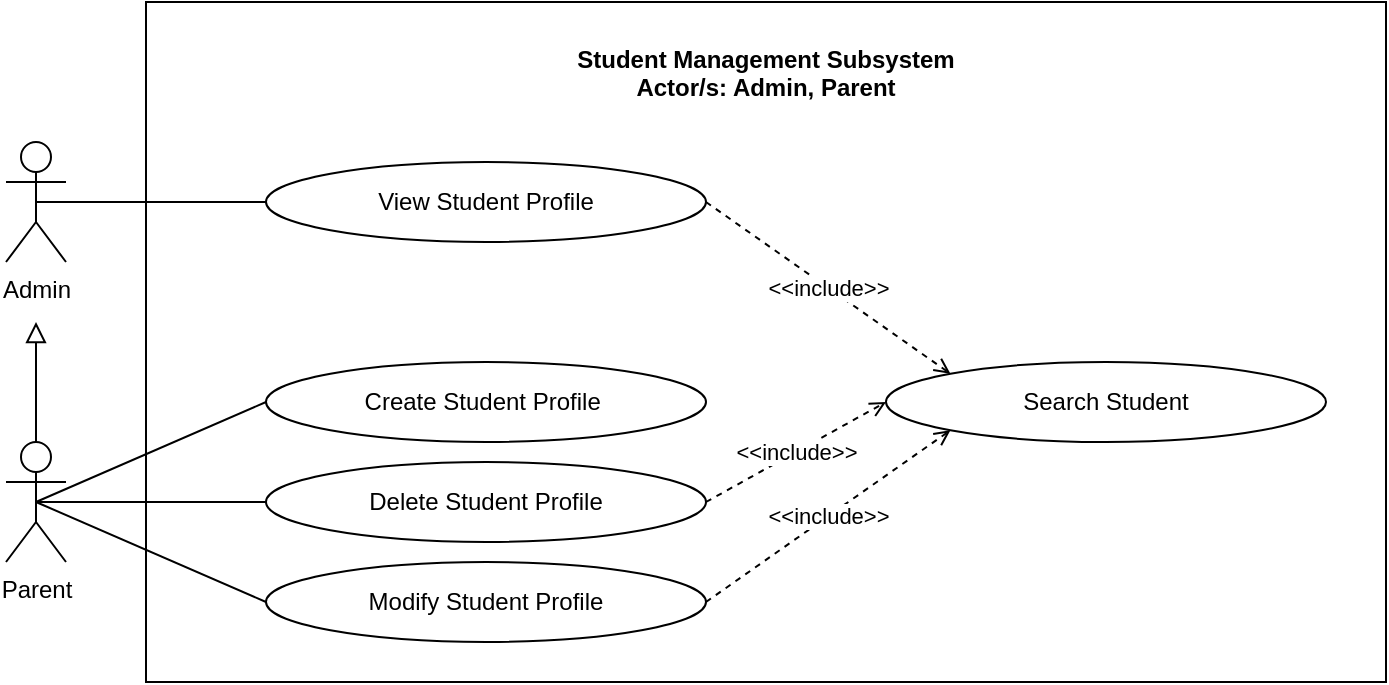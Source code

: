 <mxfile version="14.6.13" type="device" pages="10"><diagram id="qzljFB-hOaYWBOiEcN4N" name="SMS"><mxGraphModel dx="772" dy="522" grid="1" gridSize="10" guides="1" tooltips="1" connect="1" arrows="1" fold="1" page="1" pageScale="1" pageWidth="850" pageHeight="1100" math="0" shadow="0"><root><mxCell id="JewozOC8yLnpFLmOhMqg-0"/><mxCell id="JewozOC8yLnpFLmOhMqg-1" parent="JewozOC8yLnpFLmOhMqg-0"/><mxCell id="FqNuev9cHc2IyG5jevnL-0" value="" style="html=1;fillColor=none;" parent="JewozOC8yLnpFLmOhMqg-1" vertex="1"><mxGeometry x="400" y="170" width="620" height="340" as="geometry"/></mxCell><mxCell id="FqNuev9cHc2IyG5jevnL-2" style="edgeStyle=none;rounded=0;jumpStyle=arc;jumpSize=14;orthogonalLoop=1;jettySize=auto;html=1;exitX=0.5;exitY=0.5;exitDx=0;exitDy=0;exitPerimeter=0;entryX=0;entryY=0.5;entryDx=0;entryDy=0;startArrow=none;startFill=0;endArrow=none;endFill=0;startSize=11;endSize=11;" parent="JewozOC8yLnpFLmOhMqg-1" source="FqNuev9cHc2IyG5jevnL-6" target="FqNuev9cHc2IyG5jevnL-14" edge="1"><mxGeometry relative="1" as="geometry"/></mxCell><mxCell id="FqNuev9cHc2IyG5jevnL-4" style="edgeStyle=none;rounded=0;jumpStyle=arc;jumpSize=14;orthogonalLoop=1;jettySize=auto;html=1;exitX=0.5;exitY=0.5;exitDx=0;exitDy=0;exitPerimeter=0;entryX=0;entryY=0.5;entryDx=0;entryDy=0;startArrow=none;startFill=0;endArrow=none;endFill=0;startSize=11;endSize=11;" parent="JewozOC8yLnpFLmOhMqg-1" source="FqNuev9cHc2IyG5jevnL-6" target="FqNuev9cHc2IyG5jevnL-18" edge="1"><mxGeometry relative="1" as="geometry"/></mxCell><mxCell id="3w_TDD0MuZPfGeYKdoQH-3" style="edgeStyle=none;rounded=0;orthogonalLoop=1;jettySize=auto;html=1;exitX=0.5;exitY=0.5;exitDx=0;exitDy=0;exitPerimeter=0;entryX=0;entryY=0.5;entryDx=0;entryDy=0;endArrow=none;endFill=0;" parent="JewozOC8yLnpFLmOhMqg-1" source="FqNuev9cHc2IyG5jevnL-6" target="3w_TDD0MuZPfGeYKdoQH-0" edge="1"><mxGeometry relative="1" as="geometry"/></mxCell><mxCell id="qfskkZoIAtr-PpaSTrch-0" value="" style="edgeStyle=none;rounded=0;jumpStyle=arc;jumpSize=10;orthogonalLoop=1;jettySize=auto;html=1;endArrow=block;endFill=0;endSize=8;exitX=0.5;exitY=0;exitDx=0;exitDy=0;exitPerimeter=0;" edge="1" parent="JewozOC8yLnpFLmOhMqg-1" source="FqNuev9cHc2IyG5jevnL-6"><mxGeometry relative="1" as="geometry"><mxPoint x="345" y="400" as="sourcePoint"/><mxPoint x="345" y="330" as="targetPoint"/></mxGeometry></mxCell><mxCell id="FqNuev9cHc2IyG5jevnL-6" value="Parent" style="shape=umlActor;verticalLabelPosition=bottom;verticalAlign=top;html=1;fillColor=none;" parent="JewozOC8yLnpFLmOhMqg-1" vertex="1"><mxGeometry x="330" y="390" width="30" height="60" as="geometry"/></mxCell><mxCell id="4HteezjayI1AIiGVY9ii-0" style="edgeStyle=none;rounded=0;orthogonalLoop=1;jettySize=auto;html=1;exitX=0.5;exitY=0.5;exitDx=0;exitDy=0;exitPerimeter=0;entryX=0;entryY=0.5;entryDx=0;entryDy=0;endArrow=none;endFill=0;jumpStyle=arc;jumpSize=10;" edge="1" parent="JewozOC8yLnpFLmOhMqg-1" source="FqNuev9cHc2IyG5jevnL-10" target="FqNuev9cHc2IyG5jevnL-15"><mxGeometry relative="1" as="geometry"/></mxCell><mxCell id="FqNuev9cHc2IyG5jevnL-10" value="Admin" style="shape=umlActor;verticalLabelPosition=bottom;verticalAlign=top;html=1;fillColor=none;" parent="JewozOC8yLnpFLmOhMqg-1" vertex="1"><mxGeometry x="330" y="240" width="30" height="60" as="geometry"/></mxCell><mxCell id="FqNuev9cHc2IyG5jevnL-12" value="Student Management Subsystem&#10;Actor/s: Admin, Parent" style="text;align=center;fontStyle=1;verticalAlign=middle;spacingLeft=3;spacingRight=3;strokeColor=none;rotatable=0;points=[[0,0.5],[1,0.5]];portConstraint=eastwest;fillColor=none;" parent="JewozOC8yLnpFLmOhMqg-1" vertex="1"><mxGeometry x="550" y="190" width="320" height="30" as="geometry"/></mxCell><mxCell id="FqNuev9cHc2IyG5jevnL-14" value="Create Student Profile&amp;nbsp;" style="ellipse;whiteSpace=wrap;html=1;fillColor=none;" parent="JewozOC8yLnpFLmOhMqg-1" vertex="1"><mxGeometry x="460" y="350" width="220" height="40" as="geometry"/></mxCell><mxCell id="ICvgBUBzWEFraVmd5HbI-2" value="&amp;lt;&amp;lt;include&amp;gt;&amp;gt;" style="edgeStyle=none;rounded=0;jumpStyle=arc;jumpSize=10;orthogonalLoop=1;jettySize=auto;html=1;exitX=1;exitY=0.5;exitDx=0;exitDy=0;entryX=0;entryY=0;entryDx=0;entryDy=0;dashed=1;endArrow=open;endFill=0;" edge="1" parent="JewozOC8yLnpFLmOhMqg-1" source="FqNuev9cHc2IyG5jevnL-15" target="ICvgBUBzWEFraVmd5HbI-0"><mxGeometry relative="1" as="geometry"/></mxCell><mxCell id="FqNuev9cHc2IyG5jevnL-15" value="View Student Profile" style="ellipse;whiteSpace=wrap;html=1;fillColor=none;" parent="JewozOC8yLnpFLmOhMqg-1" vertex="1"><mxGeometry x="460" y="250" width="220" height="40" as="geometry"/></mxCell><mxCell id="ICvgBUBzWEFraVmd5HbI-3" value="&amp;lt;&amp;lt;include&amp;gt;&amp;gt;" style="edgeStyle=none;rounded=0;jumpStyle=arc;jumpSize=10;orthogonalLoop=1;jettySize=auto;html=1;exitX=1;exitY=0.5;exitDx=0;exitDy=0;entryX=0;entryY=1;entryDx=0;entryDy=0;dashed=1;endArrow=open;endFill=0;" edge="1" parent="JewozOC8yLnpFLmOhMqg-1" source="FqNuev9cHc2IyG5jevnL-18" target="ICvgBUBzWEFraVmd5HbI-0"><mxGeometry relative="1" as="geometry"/></mxCell><mxCell id="FqNuev9cHc2IyG5jevnL-18" value="Modify Student Profile" style="ellipse;whiteSpace=wrap;html=1;fillColor=none;" parent="JewozOC8yLnpFLmOhMqg-1" vertex="1"><mxGeometry x="460" y="450" width="220" height="40" as="geometry"/></mxCell><mxCell id="ICvgBUBzWEFraVmd5HbI-4" value="&amp;lt;&amp;lt;include&amp;gt;&amp;gt;" style="edgeStyle=none;rounded=0;jumpStyle=arc;jumpSize=10;orthogonalLoop=1;jettySize=auto;html=1;exitX=1;exitY=0.5;exitDx=0;exitDy=0;entryX=0;entryY=0.5;entryDx=0;entryDy=0;dashed=1;endArrow=open;endFill=0;" edge="1" parent="JewozOC8yLnpFLmOhMqg-1" source="3w_TDD0MuZPfGeYKdoQH-0" target="ICvgBUBzWEFraVmd5HbI-0"><mxGeometry relative="1" as="geometry"/></mxCell><mxCell id="3w_TDD0MuZPfGeYKdoQH-0" value="Delete Student Profile" style="ellipse;whiteSpace=wrap;html=1;fillColor=none;" parent="JewozOC8yLnpFLmOhMqg-1" vertex="1"><mxGeometry x="460" y="400" width="220" height="40" as="geometry"/></mxCell><mxCell id="ICvgBUBzWEFraVmd5HbI-0" value="Search Student" style="ellipse;whiteSpace=wrap;html=1;fillColor=none;" vertex="1" parent="JewozOC8yLnpFLmOhMqg-1"><mxGeometry x="770" y="350" width="220" height="40" as="geometry"/></mxCell></root></mxGraphModel></diagram><diagram id="hZojRljrfaBt_-NroHho" name="PARENTS AREA"><mxGraphModel dx="926" dy="626" grid="1" gridSize="10" guides="1" tooltips="1" connect="1" arrows="1" fold="1" page="1" pageScale="1" pageWidth="850" pageHeight="1100" math="0" shadow="0"><root><mxCell id="EquTxbhpZ0DYuYhOju7X-0"/><mxCell id="EquTxbhpZ0DYuYhOju7X-1" parent="EquTxbhpZ0DYuYhOju7X-0"/><mxCell id="r1uUE86IKF_ywa39t8mg-0" value="" style="html=1;fillColor=none;" parent="EquTxbhpZ0DYuYhOju7X-1" vertex="1"><mxGeometry x="350" y="195" width="240" height="365" as="geometry"/></mxCell><mxCell id="r1uUE86IKF_ywa39t8mg-2" style="edgeStyle=none;rounded=0;jumpStyle=arc;jumpSize=14;orthogonalLoop=1;jettySize=auto;html=1;exitX=0.5;exitY=0.5;exitDx=0;exitDy=0;exitPerimeter=0;entryX=0;entryY=0.5;entryDx=0;entryDy=0;startArrow=none;startFill=0;endArrow=none;endFill=0;startSize=11;endSize=11;" parent="EquTxbhpZ0DYuYhOju7X-1" source="r1uUE86IKF_ywa39t8mg-4" target="r1uUE86IKF_ywa39t8mg-8" edge="1"><mxGeometry relative="1" as="geometry"/></mxCell><mxCell id="Ktv1PAOE-UDUOPa3zuJM-2" style="edgeStyle=none;rounded=0;jumpStyle=arc;jumpSize=14;orthogonalLoop=1;jettySize=auto;html=1;exitX=0.5;exitY=0.5;exitDx=0;exitDy=0;exitPerimeter=0;entryX=0;entryY=0.5;entryDx=0;entryDy=0;endArrow=none;endFill=0;startSize=9;endSize=11;" parent="EquTxbhpZ0DYuYhOju7X-1" source="r1uUE86IKF_ywa39t8mg-4" target="Ktv1PAOE-UDUOPa3zuJM-0" edge="1"><mxGeometry relative="1" as="geometry"/></mxCell><mxCell id="Ktv1PAOE-UDUOPa3zuJM-3" style="edgeStyle=none;rounded=0;jumpStyle=arc;jumpSize=14;orthogonalLoop=1;jettySize=auto;html=1;exitX=0.5;exitY=0.5;exitDx=0;exitDy=0;exitPerimeter=0;entryX=0;entryY=0.5;entryDx=0;entryDy=0;endArrow=none;endFill=0;startSize=9;endSize=11;" parent="EquTxbhpZ0DYuYhOju7X-1" source="r1uUE86IKF_ywa39t8mg-4" target="Ktv1PAOE-UDUOPa3zuJM-1" edge="1"><mxGeometry relative="1" as="geometry"/></mxCell><mxCell id="B0Bua_NQoxOIs2ykGgWZ-1" style="edgeStyle=none;rounded=0;jumpStyle=arc;jumpSize=14;orthogonalLoop=1;jettySize=auto;html=1;exitX=0.5;exitY=0.5;exitDx=0;exitDy=0;exitPerimeter=0;entryX=0;entryY=0.5;entryDx=0;entryDy=0;endArrow=none;endFill=0;startSize=9;endSize=11;" parent="EquTxbhpZ0DYuYhOju7X-1" source="r1uUE86IKF_ywa39t8mg-4" target="B0Bua_NQoxOIs2ykGgWZ-0" edge="1"><mxGeometry relative="1" as="geometry"/></mxCell><mxCell id="y2tYpzZeK2R2IPfGKgoa-1" style="edgeStyle=none;rounded=0;orthogonalLoop=1;jettySize=auto;html=1;exitX=0.5;exitY=0.5;exitDx=0;exitDy=0;exitPerimeter=0;entryX=0;entryY=0.5;entryDx=0;entryDy=0;endArrow=none;endFill=0;" edge="1" parent="EquTxbhpZ0DYuYhOju7X-1" source="r1uUE86IKF_ywa39t8mg-4" target="y2tYpzZeK2R2IPfGKgoa-0"><mxGeometry relative="1" as="geometry"/></mxCell><mxCell id="r1uUE86IKF_ywa39t8mg-4" value="Parent" style="shape=umlActor;verticalLabelPosition=bottom;verticalAlign=top;html=1;fillColor=none;" parent="EquTxbhpZ0DYuYhOju7X-1" vertex="1"><mxGeometry x="230" y="370" width="30" height="60" as="geometry"/></mxCell><mxCell id="r1uUE86IKF_ywa39t8mg-6" value="Parents Area Subsystem&#10;Actor/s: Parent" style="text;align=center;fontStyle=1;verticalAlign=middle;spacingLeft=3;spacingRight=3;strokeColor=none;rotatable=0;points=[[0,0.5],[1,0.5]];portConstraint=eastwest;fillColor=none;" parent="EquTxbhpZ0DYuYhOju7X-1" vertex="1"><mxGeometry x="310" y="200" width="320" height="30" as="geometry"/></mxCell><mxCell id="r1uUE86IKF_ywa39t8mg-8" value="Select Student Profile" style="ellipse;whiteSpace=wrap;html=1;fillColor=none;" parent="EquTxbhpZ0DYuYhOju7X-1" vertex="1"><mxGeometry x="360" y="260" width="220" height="40" as="geometry"/></mxCell><mxCell id="Ktv1PAOE-UDUOPa3zuJM-0" value="View Announcements" style="ellipse;whiteSpace=wrap;html=1;fillColor=none;" parent="EquTxbhpZ0DYuYhOju7X-1" vertex="1"><mxGeometry x="360" y="320" width="220" height="40" as="geometry"/></mxCell><mxCell id="Ktv1PAOE-UDUOPa3zuJM-1" value="View FAQs" style="ellipse;whiteSpace=wrap;html=1;fillColor=none;" parent="EquTxbhpZ0DYuYhOju7X-1" vertex="1"><mxGeometry x="360" y="380" width="220" height="40" as="geometry"/></mxCell><mxCell id="B0Bua_NQoxOIs2ykGgWZ-0" value="View Timetable" style="ellipse;whiteSpace=wrap;html=1;fillColor=none;" parent="EquTxbhpZ0DYuYhOju7X-1" vertex="1"><mxGeometry x="360" y="440" width="220" height="40" as="geometry"/></mxCell><mxCell id="y2tYpzZeK2R2IPfGKgoa-0" value="Generate Student Reports" style="ellipse;whiteSpace=wrap;html=1;fillColor=none;" vertex="1" parent="EquTxbhpZ0DYuYhOju7X-1"><mxGeometry x="360" y="500" width="220" height="40" as="geometry"/></mxCell></root></mxGraphModel></diagram><diagram id="cgOACI258h6ASG_N2nS3" name="User Management System"><mxGraphModel dx="926" dy="626" grid="1" gridSize="10" guides="1" tooltips="1" connect="1" arrows="1" fold="1" page="1" pageScale="1" pageWidth="850" pageHeight="1100" math="0" shadow="0"><root><mxCell id="4pBLNSyfVHHaNdaM9g67-0"/><mxCell id="4pBLNSyfVHHaNdaM9g67-1" parent="4pBLNSyfVHHaNdaM9g67-0"/><mxCell id="yg8VFdJlbKTCvymAkO1k-0" value="" style="html=1;fillColor=none;" parent="4pBLNSyfVHHaNdaM9g67-1" vertex="1"><mxGeometry x="222.5" y="50" width="555" height="340" as="geometry"/></mxCell><mxCell id="yg8VFdJlbKTCvymAkO1k-2" style="edgeStyle=none;rounded=0;jumpStyle=arc;jumpSize=14;orthogonalLoop=1;jettySize=auto;html=1;exitX=0.5;exitY=0.5;exitDx=0;exitDy=0;exitPerimeter=0;entryX=0;entryY=0.5;entryDx=0;entryDy=0;startArrow=none;startFill=0;endArrow=none;endFill=0;startSize=11;endSize=11;" parent="4pBLNSyfVHHaNdaM9g67-1" source="yg8VFdJlbKTCvymAkO1k-3" target="yg8VFdJlbKTCvymAkO1k-17" edge="1"><mxGeometry relative="1" as="geometry"/></mxCell><mxCell id="58diEEKxBO7y6hnNnmIH-4" style="edgeStyle=none;rounded=0;jumpStyle=arc;jumpSize=11;orthogonalLoop=1;jettySize=auto;html=1;exitX=0.5;exitY=0.5;exitDx=0;exitDy=0;exitPerimeter=0;entryX=0;entryY=0.5;entryDx=0;entryDy=0;startArrow=none;startFill=0;endArrow=none;endFill=0;endSize=11;" parent="4pBLNSyfVHHaNdaM9g67-1" source="yg8VFdJlbKTCvymAkO1k-3" target="58diEEKxBO7y6hnNnmIH-0" edge="1"><mxGeometry relative="1" as="geometry"/></mxCell><mxCell id="2KKE1t-yeBwNMqLuAr7k-0" style="edgeStyle=none;rounded=0;jumpStyle=arc;jumpSize=11;orthogonalLoop=1;jettySize=auto;html=1;exitX=0.5;exitY=0.5;exitDx=0;exitDy=0;exitPerimeter=0;entryX=0;entryY=0.5;entryDx=0;entryDy=0;startArrow=none;startFill=0;endArrow=none;endFill=0;endSize=11;" parent="4pBLNSyfVHHaNdaM9g67-1" source="yg8VFdJlbKTCvymAkO1k-3" target="dEjOExGxttlRibOsck3F-0" edge="1"><mxGeometry relative="1" as="geometry"/></mxCell><mxCell id="2KKE1t-yeBwNMqLuAr7k-4" style="edgeStyle=none;rounded=0;jumpStyle=arc;jumpSize=11;orthogonalLoop=1;jettySize=auto;html=1;exitX=0.5;exitY=0.5;exitDx=0;exitDy=0;exitPerimeter=0;entryX=0;entryY=0.5;entryDx=0;entryDy=0;startArrow=none;startFill=0;endArrow=none;endFill=0;endSize=11;" parent="4pBLNSyfVHHaNdaM9g67-1" source="yg8VFdJlbKTCvymAkO1k-3" target="2KKE1t-yeBwNMqLuAr7k-3" edge="1"><mxGeometry relative="1" as="geometry"/></mxCell><mxCell id="yg8VFdJlbKTCvymAkO1k-3" value="Parent" style="shape=umlActor;verticalLabelPosition=bottom;verticalAlign=top;html=1;fillColor=none;" parent="4pBLNSyfVHHaNdaM9g67-1" vertex="1"><mxGeometry x="130" y="200" width="30" height="60" as="geometry"/></mxCell><mxCell id="yg8VFdJlbKTCvymAkO1k-5" value="User Account Management &#10;Actor/s: Parent" style="text;align=center;fontStyle=1;verticalAlign=middle;spacingLeft=3;spacingRight=3;strokeColor=none;rotatable=0;points=[[0,0.5],[1,0.5]];portConstraint=eastwest;fillColor=none;" parent="4pBLNSyfVHHaNdaM9g67-1" vertex="1"><mxGeometry x="340" y="70" width="320" height="30" as="geometry"/></mxCell><mxCell id="yg8VFdJlbKTCvymAkO1k-17" value="Reset Password" style="ellipse;whiteSpace=wrap;html=1;fillColor=none;" parent="4pBLNSyfVHHaNdaM9g67-1" vertex="1"><mxGeometry x="270" y="170" width="220" height="40" as="geometry"/></mxCell><mxCell id="yg8VFdJlbKTCvymAkO1k-18" value="Send Reset Password Instruction in Email" style="ellipse;whiteSpace=wrap;html=1;fillColor=none;" parent="4pBLNSyfVHHaNdaM9g67-1" vertex="1"><mxGeometry x="590" y="180" width="170" height="40" as="geometry"/></mxCell><mxCell id="yg8VFdJlbKTCvymAkO1k-19" style="edgeStyle=none;rounded=0;jumpStyle=arc;jumpSize=14;orthogonalLoop=1;jettySize=auto;html=1;exitX=0;exitY=0.5;exitDx=0;exitDy=0;dashed=1;startArrow=open;startFill=0;endArrow=none;endFill=0;startSize=11;endSize=11;entryX=1;entryY=0.5;entryDx=0;entryDy=0;" parent="4pBLNSyfVHHaNdaM9g67-1" source="yg8VFdJlbKTCvymAkO1k-18" target="yg8VFdJlbKTCvymAkO1k-17" edge="1"><mxGeometry relative="1" as="geometry"><mxPoint x="600" y="330" as="sourcePoint"/><mxPoint x="480" y="170" as="targetPoint"/></mxGeometry></mxCell><mxCell id="yg8VFdJlbKTCvymAkO1k-20" value="&amp;lt;&amp;lt;include&amp;gt;&amp;gt;" style="edgeLabel;html=1;align=center;verticalAlign=middle;resizable=0;points=[];" parent="yg8VFdJlbKTCvymAkO1k-19" vertex="1" connectable="0"><mxGeometry x="0.11" relative="1" as="geometry"><mxPoint as="offset"/></mxGeometry></mxCell><mxCell id="yg8VFdJlbKTCvymAkO1k-23" style="rounded=0;orthogonalLoop=1;jettySize=auto;html=1;exitX=0.5;exitY=0.5;exitDx=0;exitDy=0;exitPerimeter=0;entryX=0;entryY=0.5;entryDx=0;entryDy=0;endArrow=none;endFill=0;jumpStyle=arc;jumpSize=11;" parent="4pBLNSyfVHHaNdaM9g67-1" source="yg8VFdJlbKTCvymAkO1k-3" target="yg8VFdJlbKTCvymAkO1k-26" edge="1"><mxGeometry relative="1" as="geometry"/></mxCell><mxCell id="yg8VFdJlbKTCvymAkO1k-25" value="&amp;lt;&amp;lt;include&amp;gt;&amp;gt;" style="edgeStyle=none;rounded=0;jumpStyle=arc;jumpSize=11;orthogonalLoop=1;jettySize=auto;html=1;exitX=1;exitY=0.5;exitDx=0;exitDy=0;endArrow=open;endFill=0;dashed=1;endSize=11;" parent="4pBLNSyfVHHaNdaM9g67-1" source="yg8VFdJlbKTCvymAkO1k-26" target="yg8VFdJlbKTCvymAkO1k-27" edge="1"><mxGeometry relative="1" as="geometry"/></mxCell><mxCell id="yg8VFdJlbKTCvymAkO1k-26" value="Create account" style="ellipse;whiteSpace=wrap;html=1;fillColor=none;" parent="4pBLNSyfVHHaNdaM9g67-1" vertex="1"><mxGeometry x="270" y="120" width="220" height="40" as="geometry"/></mxCell><mxCell id="yg8VFdJlbKTCvymAkO1k-27" value="Verify Email" style="ellipse;whiteSpace=wrap;html=1;fillColor=none;" parent="4pBLNSyfVHHaNdaM9g67-1" vertex="1"><mxGeometry x="590" y="130" width="170" height="40" as="geometry"/></mxCell><mxCell id="58diEEKxBO7y6hnNnmIH-0" value="Change Password" style="ellipse;whiteSpace=wrap;html=1;fillColor=none;" parent="4pBLNSyfVHHaNdaM9g67-1" vertex="1"><mxGeometry x="270" y="220" width="220" height="40" as="geometry"/></mxCell><mxCell id="58diEEKxBO7y6hnNnmIH-1" value="Verify Old Password" style="ellipse;whiteSpace=wrap;html=1;fillColor=none;" parent="4pBLNSyfVHHaNdaM9g67-1" vertex="1"><mxGeometry x="590" y="230" width="170" height="40" as="geometry"/></mxCell><mxCell id="58diEEKxBO7y6hnNnmIH-2" style="edgeStyle=none;rounded=0;jumpStyle=arc;jumpSize=14;orthogonalLoop=1;jettySize=auto;html=1;dashed=1;startArrow=open;startFill=0;endArrow=none;endFill=0;startSize=11;endSize=11;entryX=1;entryY=0.5;entryDx=0;entryDy=0;" parent="4pBLNSyfVHHaNdaM9g67-1" target="58diEEKxBO7y6hnNnmIH-0" edge="1"><mxGeometry relative="1" as="geometry"><mxPoint x="590" y="250" as="sourcePoint"/><mxPoint x="500" y="210" as="targetPoint"/></mxGeometry></mxCell><mxCell id="58diEEKxBO7y6hnNnmIH-3" value="&amp;lt;&amp;lt;include&amp;gt;&amp;gt;" style="edgeLabel;html=1;align=center;verticalAlign=middle;resizable=0;points=[];" parent="58diEEKxBO7y6hnNnmIH-2" vertex="1" connectable="0"><mxGeometry x="0.11" relative="1" as="geometry"><mxPoint as="offset"/></mxGeometry></mxCell><mxCell id="dEjOExGxttlRibOsck3F-0" value="Update User Profile" style="ellipse;whiteSpace=wrap;html=1;fillColor=none;" parent="4pBLNSyfVHHaNdaM9g67-1" vertex="1"><mxGeometry x="270" y="270" width="220" height="40" as="geometry"/></mxCell><mxCell id="2KKE1t-yeBwNMqLuAr7k-3" value="View User Information" style="ellipse;whiteSpace=wrap;html=1;fillColor=none;" parent="4pBLNSyfVHHaNdaM9g67-1" vertex="1"><mxGeometry x="270" y="320" width="220" height="40" as="geometry"/></mxCell><mxCell id="EbqqosiuuIygXlSnKn2s-0" value="Verify New Password" style="ellipse;whiteSpace=wrap;html=1;fillColor=none;" parent="4pBLNSyfVHHaNdaM9g67-1" vertex="1"><mxGeometry x="590" y="280" width="170" height="40" as="geometry"/></mxCell><mxCell id="EbqqosiuuIygXlSnKn2s-2" style="edgeStyle=none;rounded=0;jumpStyle=arc;jumpSize=14;orthogonalLoop=1;jettySize=auto;html=1;dashed=1;startArrow=open;startFill=0;endArrow=none;endFill=0;startSize=11;endSize=11;entryX=1;entryY=0.5;entryDx=0;entryDy=0;exitX=0;exitY=0.5;exitDx=0;exitDy=0;" parent="4pBLNSyfVHHaNdaM9g67-1" source="EbqqosiuuIygXlSnKn2s-0" target="58diEEKxBO7y6hnNnmIH-0" edge="1"><mxGeometry relative="1" as="geometry"><mxPoint x="610" y="200" as="sourcePoint"/><mxPoint x="500" y="200" as="targetPoint"/></mxGeometry></mxCell><mxCell id="EbqqosiuuIygXlSnKn2s-3" value="&amp;lt;&amp;lt;include&amp;gt;&amp;gt;" style="edgeLabel;html=1;align=center;verticalAlign=middle;resizable=0;points=[];" parent="EbqqosiuuIygXlSnKn2s-2" vertex="1" connectable="0"><mxGeometry x="0.11" relative="1" as="geometry"><mxPoint as="offset"/></mxGeometry></mxCell></root></mxGraphModel></diagram><diagram id="KRSPL411Q8GhmbWpanCT" name="VSS"><mxGraphModel dx="926" dy="626" grid="1" gridSize="10" guides="1" tooltips="1" connect="1" arrows="1" fold="1" page="1" pageScale="1" pageWidth="850" pageHeight="1100" math="0" shadow="0"><root><mxCell id="L4H54yvz5vo9FGuHxKO8-0"/><mxCell id="L4H54yvz5vo9FGuHxKO8-1" parent="L4H54yvz5vo9FGuHxKO8-0"/><mxCell id="ajeMKmfif8rfIK4k3p3E-26" value="" style="html=1;fillColor=none;" parent="L4H54yvz5vo9FGuHxKO8-1" vertex="1"><mxGeometry x="440" y="80" width="290" height="450" as="geometry"/></mxCell><mxCell id="ajeMKmfif8rfIK4k3p3E-27" style="rounded=0;jumpStyle=arc;jumpSize=14;orthogonalLoop=1;jettySize=auto;html=1;exitX=0.5;exitY=0.5;exitDx=0;exitDy=0;exitPerimeter=0;entryX=0;entryY=0.5;entryDx=0;entryDy=0;startArrow=none;startFill=0;endArrow=none;endFill=0;startSize=11;endSize=11;" parent="L4H54yvz5vo9FGuHxKO8-1" source="ajeMKmfif8rfIK4k3p3E-31" target="ajeMKmfif8rfIK4k3p3E-34" edge="1"><mxGeometry relative="1" as="geometry"/></mxCell><mxCell id="ajeMKmfif8rfIK4k3p3E-28" style="edgeStyle=none;rounded=0;jumpStyle=arc;jumpSize=14;orthogonalLoop=1;jettySize=auto;html=1;exitX=0.5;exitY=0.5;exitDx=0;exitDy=0;exitPerimeter=0;entryX=0;entryY=0.5;entryDx=0;entryDy=0;startArrow=none;startFill=0;endArrow=none;endFill=0;startSize=11;endSize=11;" parent="L4H54yvz5vo9FGuHxKO8-1" source="ajeMKmfif8rfIK4k3p3E-31" target="ajeMKmfif8rfIK4k3p3E-37" edge="1"><mxGeometry relative="1" as="geometry"/></mxCell><mxCell id="ajeMKmfif8rfIK4k3p3E-29" style="edgeStyle=none;rounded=0;jumpStyle=arc;jumpSize=14;orthogonalLoop=1;jettySize=auto;html=1;exitX=0.5;exitY=0.5;exitDx=0;exitDy=0;exitPerimeter=0;entryX=0;entryY=0.5;entryDx=0;entryDy=0;startArrow=none;startFill=0;endArrow=none;endFill=0;startSize=11;endSize=11;" parent="L4H54yvz5vo9FGuHxKO8-1" source="ajeMKmfif8rfIK4k3p3E-31" target="ajeMKmfif8rfIK4k3p3E-39" edge="1"><mxGeometry relative="1" as="geometry"/></mxCell><mxCell id="ajeMKmfif8rfIK4k3p3E-30" style="edgeStyle=none;rounded=0;jumpStyle=arc;jumpSize=14;orthogonalLoop=1;jettySize=auto;html=1;exitX=0.5;exitY=0.5;exitDx=0;exitDy=0;exitPerimeter=0;entryX=0;entryY=0.5;entryDx=0;entryDy=0;startArrow=none;startFill=0;endArrow=none;endFill=0;startSize=11;endSize=11;" parent="L4H54yvz5vo9FGuHxKO8-1" source="ajeMKmfif8rfIK4k3p3E-31" target="ajeMKmfif8rfIK4k3p3E-38" edge="1"><mxGeometry relative="1" as="geometry"/></mxCell><mxCell id="Ukze0uRILM3C8KgfUhk8-6" style="edgeStyle=none;rounded=0;orthogonalLoop=1;jettySize=auto;html=1;exitX=0.5;exitY=0.5;exitDx=0;exitDy=0;exitPerimeter=0;entryX=0;entryY=0.5;entryDx=0;entryDy=0;endArrow=none;endFill=0;endSize=8;" parent="L4H54yvz5vo9FGuHxKO8-1" source="ajeMKmfif8rfIK4k3p3E-31" target="Ukze0uRILM3C8KgfUhk8-0" edge="1"><mxGeometry relative="1" as="geometry"/></mxCell><mxCell id="ajeMKmfif8rfIK4k3p3E-31" value="Admin" style="shape=umlActor;verticalLabelPosition=bottom;verticalAlign=top;html=1;fillColor=none;" parent="L4H54yvz5vo9FGuHxKO8-1" vertex="1"><mxGeometry x="310" y="200" width="30" height="60" as="geometry"/></mxCell><mxCell id="ajeMKmfif8rfIK4k3p3E-32" style="edgeStyle=none;rounded=0;jumpStyle=arc;jumpSize=14;orthogonalLoop=1;jettySize=auto;html=1;exitX=0.5;exitY=1;exitDx=0;exitDy=0;entryX=0.5;entryY=0;entryDx=0;entryDy=0;dashed=1;startArrow=none;startFill=0;endArrow=open;endFill=0;startSize=11;endSize=11;" parent="L4H54yvz5vo9FGuHxKO8-1" source="ajeMKmfif8rfIK4k3p3E-34" target="ajeMKmfif8rfIK4k3p3E-36" edge="1"><mxGeometry relative="1" as="geometry"/></mxCell><mxCell id="ajeMKmfif8rfIK4k3p3E-33" value="&amp;lt;&amp;lt;include&amp;gt;&amp;gt;" style="edgeLabel;html=1;align=center;verticalAlign=middle;resizable=0;points=[];" parent="ajeMKmfif8rfIK4k3p3E-32" vertex="1" connectable="0"><mxGeometry x="-0.342" y="1" relative="1" as="geometry"><mxPoint as="offset"/></mxGeometry></mxCell><mxCell id="ajeMKmfif8rfIK4k3p3E-34" value="Upload Videos" style="ellipse;whiteSpace=wrap;html=1;fillColor=none;" parent="L4H54yvz5vo9FGuHxKO8-1" vertex="1"><mxGeometry x="480" y="130" width="220" height="40" as="geometry"/></mxCell><mxCell id="ajeMKmfif8rfIK4k3p3E-35" value="Video Platform Subsystem&#10;Actor/s: Admin, Student" style="text;align=center;fontStyle=1;verticalAlign=middle;spacingLeft=3;spacingRight=3;strokeColor=none;rotatable=0;points=[[0,0.5],[1,0.5]];portConstraint=eastwest;fillColor=none;" parent="L4H54yvz5vo9FGuHxKO8-1" vertex="1"><mxGeometry x="435" y="90" width="320" height="30" as="geometry"/></mxCell><mxCell id="ajeMKmfif8rfIK4k3p3E-36" value="Adding of Video Informations" style="ellipse;whiteSpace=wrap;html=1;fillColor=none;" parent="L4H54yvz5vo9FGuHxKO8-1" vertex="1"><mxGeometry x="480" y="220" width="220" height="40" as="geometry"/></mxCell><mxCell id="ajeMKmfif8rfIK4k3p3E-37" value="Modify Video Details" style="ellipse;whiteSpace=wrap;html=1;fillColor=none;" parent="L4H54yvz5vo9FGuHxKO8-1" vertex="1"><mxGeometry x="480" y="270" width="220" height="40" as="geometry"/></mxCell><mxCell id="ajeMKmfif8rfIK4k3p3E-38" value="Search Video by Title/Keywords" style="ellipse;whiteSpace=wrap;html=1;fillColor=none;" parent="L4H54yvz5vo9FGuHxKO8-1" vertex="1"><mxGeometry x="480" y="370" width="220" height="40" as="geometry"/></mxCell><mxCell id="ajeMKmfif8rfIK4k3p3E-39" value="Play Video" style="ellipse;whiteSpace=wrap;html=1;fillColor=none;" parent="L4H54yvz5vo9FGuHxKO8-1" vertex="1"><mxGeometry x="480" y="320" width="220" height="40" as="geometry"/></mxCell><mxCell id="ajeMKmfif8rfIK4k3p3E-48" style="edgeStyle=none;rounded=0;jumpStyle=arc;jumpSize=10;orthogonalLoop=1;jettySize=auto;html=1;exitX=0.5;exitY=0.5;exitDx=0;exitDy=0;exitPerimeter=0;entryX=0;entryY=0.5;entryDx=0;entryDy=0;startArrow=none;startFill=0;endArrow=none;endFill=0;startSize=11;endSize=11;" parent="L4H54yvz5vo9FGuHxKO8-1" source="ajeMKmfif8rfIK4k3p3E-50" target="ajeMKmfif8rfIK4k3p3E-38" edge="1"><mxGeometry relative="1" as="geometry"/></mxCell><mxCell id="ajeMKmfif8rfIK4k3p3E-49" style="edgeStyle=none;rounded=0;jumpStyle=arc;jumpSize=10;orthogonalLoop=1;jettySize=auto;html=1;exitX=0.5;exitY=0.5;exitDx=0;exitDy=0;exitPerimeter=0;entryX=0;entryY=0.5;entryDx=0;entryDy=0;startArrow=none;startFill=0;endArrow=none;endFill=0;startSize=11;endSize=11;" parent="L4H54yvz5vo9FGuHxKO8-1" source="ajeMKmfif8rfIK4k3p3E-50" target="ajeMKmfif8rfIK4k3p3E-39" edge="1"><mxGeometry relative="1" as="geometry"/></mxCell><mxCell id="Ukze0uRILM3C8KgfUhk8-4" style="edgeStyle=none;rounded=0;orthogonalLoop=1;jettySize=auto;html=1;exitX=0.5;exitY=0.5;exitDx=0;exitDy=0;exitPerimeter=0;entryX=0;entryY=0.5;entryDx=0;entryDy=0;endArrow=none;endFill=0;endSize=8;" parent="L4H54yvz5vo9FGuHxKO8-1" source="ajeMKmfif8rfIK4k3p3E-50" target="Ukze0uRILM3C8KgfUhk8-0" edge="1"><mxGeometry relative="1" as="geometry"/></mxCell><mxCell id="Ukze0uRILM3C8KgfUhk8-5" style="edgeStyle=none;rounded=0;orthogonalLoop=1;jettySize=auto;html=1;exitX=0.5;exitY=0.5;exitDx=0;exitDy=0;exitPerimeter=0;entryX=0;entryY=0.5;entryDx=0;entryDy=0;endArrow=none;endFill=0;endSize=8;" parent="L4H54yvz5vo9FGuHxKO8-1" source="ajeMKmfif8rfIK4k3p3E-50" target="Ukze0uRILM3C8KgfUhk8-1" edge="1"><mxGeometry relative="1" as="geometry"/></mxCell><mxCell id="ajeMKmfif8rfIK4k3p3E-50" value="Student" style="shape=umlActor;verticalLabelPosition=bottom;verticalAlign=top;html=1;fillColor=none;" parent="L4H54yvz5vo9FGuHxKO8-1" vertex="1"><mxGeometry x="310" y="370" width="30" height="60" as="geometry"/></mxCell><mxCell id="Ukze0uRILM3C8KgfUhk8-0" value="Search Video by Categories" style="ellipse;whiteSpace=wrap;html=1;fillColor=none;" parent="L4H54yvz5vo9FGuHxKO8-1" vertex="1"><mxGeometry x="480" y="420" width="220" height="40" as="geometry"/></mxCell><mxCell id="Ukze0uRILM3C8KgfUhk8-1" value="Filter Favorites Videos" style="ellipse;whiteSpace=wrap;html=1;fillColor=none;" parent="L4H54yvz5vo9FGuHxKO8-1" vertex="1"><mxGeometry x="480" y="470" width="220" height="40" as="geometry"/></mxCell></root></mxGraphModel></diagram><diagram id="m7iHS9VzAbqQQeWXclan" name="Subjects Management Subsystem"><mxGraphModel dx="926" dy="626" grid="1" gridSize="10" guides="1" tooltips="1" connect="1" arrows="1" fold="1" page="1" pageScale="1" pageWidth="850" pageHeight="1100" math="0" shadow="0"><root><mxCell id="X9HMXsM58HmVLm1QCTDH-0"/><mxCell id="X9HMXsM58HmVLm1QCTDH-1" parent="X9HMXsM58HmVLm1QCTDH-0"/><mxCell id="8MxPLINghY2ObQmUjXld-0" value="" style="html=1;fillColor=none;" vertex="1" parent="X9HMXsM58HmVLm1QCTDH-1"><mxGeometry x="187" y="210" width="553" height="300" as="geometry"/></mxCell><mxCell id="8MxPLINghY2ObQmUjXld-1" style="edgeStyle=none;rounded=0;jumpStyle=arc;jumpSize=14;orthogonalLoop=1;jettySize=auto;html=1;exitX=0.5;exitY=0.5;exitDx=0;exitDy=0;exitPerimeter=0;entryX=0;entryY=0.5;entryDx=0;entryDy=0;startArrow=none;startFill=0;endArrow=none;endFill=0;startSize=11;endSize=11;" edge="1" parent="X9HMXsM58HmVLm1QCTDH-1" source="8MxPLINghY2ObQmUjXld-16" target="8MxPLINghY2ObQmUjXld-18"><mxGeometry relative="1" as="geometry"><mxPoint x="220" y="380" as="targetPoint"/></mxGeometry></mxCell><mxCell id="8MxPLINghY2ObQmUjXld-5" style="rounded=0;orthogonalLoop=1;jettySize=auto;html=1;exitX=0.5;exitY=0.5;exitDx=0;exitDy=0;exitPerimeter=0;entryX=0;entryY=0.5;entryDx=0;entryDy=0;endArrow=none;endFill=0;" edge="1" parent="X9HMXsM58HmVLm1QCTDH-1" source="8MxPLINghY2ObQmUjXld-16" target="8MxPLINghY2ObQmUjXld-22"><mxGeometry relative="1" as="geometry"/></mxCell><mxCell id="8MxPLINghY2ObQmUjXld-6" style="edgeStyle=none;rounded=0;orthogonalLoop=1;jettySize=auto;html=1;exitX=0.5;exitY=0.5;exitDx=0;exitDy=0;exitPerimeter=0;entryX=0;entryY=0.5;entryDx=0;entryDy=0;endArrow=none;endFill=0;" edge="1" parent="X9HMXsM58HmVLm1QCTDH-1" source="8MxPLINghY2ObQmUjXld-16" target="8MxPLINghY2ObQmUjXld-23"><mxGeometry relative="1" as="geometry"/></mxCell><mxCell id="8MxPLINghY2ObQmUjXld-7" style="edgeStyle=none;rounded=0;orthogonalLoop=1;jettySize=auto;html=1;exitX=0.5;exitY=0.5;exitDx=0;exitDy=0;exitPerimeter=0;entryX=0;entryY=0.5;entryDx=0;entryDy=0;endArrow=none;endFill=0;" edge="1" parent="X9HMXsM58HmVLm1QCTDH-1" source="8MxPLINghY2ObQmUjXld-16" target="8MxPLINghY2ObQmUjXld-24"><mxGeometry relative="1" as="geometry"/></mxCell><mxCell id="8MxPLINghY2ObQmUjXld-16" value="Admin" style="shape=umlActor;verticalLabelPosition=bottom;verticalAlign=top;html=1;fillColor=none;" vertex="1" parent="X9HMXsM58HmVLm1QCTDH-1"><mxGeometry x="70" y="340" width="30" height="60" as="geometry"/></mxCell><mxCell id="8MxPLINghY2ObQmUjXld-17" value="Subjects Management Subsystem&#10;Actor/s: Admin" style="text;align=center;fontStyle=1;verticalAlign=middle;spacingLeft=3;spacingRight=3;strokeColor=none;rotatable=0;points=[[0,0.5],[1,0.5]];portConstraint=eastwest;fillColor=none;" vertex="1" parent="X9HMXsM58HmVLm1QCTDH-1"><mxGeometry x="320" y="230" width="320" height="30" as="geometry"/></mxCell><mxCell id="8MxPLINghY2ObQmUjXld-18" value="Add Subjects&amp;nbsp;" style="ellipse;whiteSpace=wrap;html=1;fillColor=none;" vertex="1" parent="X9HMXsM58HmVLm1QCTDH-1"><mxGeometry x="210" y="290" width="220" height="40" as="geometry"/></mxCell><mxCell id="c6XmAetJlTyn3aiEYI6f-2" value="&amp;lt;&amp;lt;include&amp;gt;&amp;gt;" style="edgeStyle=none;rounded=0;orthogonalLoop=1;jettySize=auto;html=1;exitX=1;exitY=0.5;exitDx=0;exitDy=0;entryX=0;entryY=0;entryDx=0;entryDy=0;endArrow=open;endFill=0;dashed=1;" edge="1" parent="X9HMXsM58HmVLm1QCTDH-1" source="8MxPLINghY2ObQmUjXld-22" target="c6XmAetJlTyn3aiEYI6f-1"><mxGeometry relative="1" as="geometry"/></mxCell><mxCell id="8MxPLINghY2ObQmUjXld-22" value="Edit Subjects&amp;nbsp;" style="ellipse;whiteSpace=wrap;html=1;fillColor=none;" vertex="1" parent="X9HMXsM58HmVLm1QCTDH-1"><mxGeometry x="210" y="340" width="220" height="40" as="geometry"/></mxCell><mxCell id="BeIAsImfnPZ8cLY5SR5_-0" value="&amp;lt;&amp;lt;include&amp;gt;&amp;gt;" style="edgeStyle=none;rounded=0;orthogonalLoop=1;jettySize=auto;html=1;exitX=1;exitY=0.5;exitDx=0;exitDy=0;entryX=0;entryY=0.5;entryDx=0;entryDy=0;dashed=1;endArrow=open;endFill=0;" edge="1" parent="X9HMXsM58HmVLm1QCTDH-1" source="8MxPLINghY2ObQmUjXld-23" target="c6XmAetJlTyn3aiEYI6f-1"><mxGeometry relative="1" as="geometry"/></mxCell><mxCell id="8MxPLINghY2ObQmUjXld-23" value="Remove Subjects&amp;nbsp;" style="ellipse;whiteSpace=wrap;html=1;fillColor=none;" vertex="1" parent="X9HMXsM58HmVLm1QCTDH-1"><mxGeometry x="210" y="390" width="220" height="40" as="geometry"/></mxCell><mxCell id="BeIAsImfnPZ8cLY5SR5_-1" value="&amp;lt;&amp;lt;include&amp;gt;&amp;gt;" style="edgeStyle=none;rounded=0;orthogonalLoop=1;jettySize=auto;html=1;exitX=1;exitY=0.5;exitDx=0;exitDy=0;entryX=0;entryY=1;entryDx=0;entryDy=0;dashed=1;endArrow=open;endFill=0;" edge="1" parent="X9HMXsM58HmVLm1QCTDH-1" source="8MxPLINghY2ObQmUjXld-24" target="c6XmAetJlTyn3aiEYI6f-1"><mxGeometry relative="1" as="geometry"/></mxCell><mxCell id="8MxPLINghY2ObQmUjXld-24" value="View Subjects Table" style="ellipse;whiteSpace=wrap;html=1;fillColor=none;" vertex="1" parent="X9HMXsM58HmVLm1QCTDH-1"><mxGeometry x="210" y="440" width="220" height="40" as="geometry"/></mxCell><mxCell id="c6XmAetJlTyn3aiEYI6f-0" style="edgeStyle=none;rounded=0;orthogonalLoop=1;jettySize=auto;html=1;exitX=1;exitY=0.5;exitDx=0;exitDy=0;entryX=1;entryY=0.467;entryDx=0;entryDy=0;entryPerimeter=0;endArrow=none;endFill=0;" edge="1" parent="X9HMXsM58HmVLm1QCTDH-1" source="8MxPLINghY2ObQmUjXld-0" target="8MxPLINghY2ObQmUjXld-0"><mxGeometry relative="1" as="geometry"/></mxCell><mxCell id="c6XmAetJlTyn3aiEYI6f-1" value="Search Subjects" style="ellipse;whiteSpace=wrap;html=1;fillColor=none;" vertex="1" parent="X9HMXsM58HmVLm1QCTDH-1"><mxGeometry x="510" y="390" width="220" height="40" as="geometry"/></mxCell></root></mxGraphModel></diagram><diagram id="4X3p1bWLx1raJQOgFTel" name="Topics Management Subsystem"><mxGraphModel dx="926" dy="626" grid="1" gridSize="10" guides="1" tooltips="1" connect="1" arrows="1" fold="1" page="1" pageScale="1" pageWidth="850" pageHeight="1100" math="0" shadow="0"><root><mxCell id="k4mU2vpOP8LWcVFFzID--0"/><mxCell id="k4mU2vpOP8LWcVFFzID--1" parent="k4mU2vpOP8LWcVFFzID--0"/><mxCell id="oVyl6Btm3i6Lubifpdeb-0" value="" style="html=1;fillColor=none;" vertex="1" parent="k4mU2vpOP8LWcVFFzID--1"><mxGeometry x="190" y="420" width="553" height="300" as="geometry"/></mxCell><mxCell id="sTAVnFzyWgiYKTqjRDOg-0" style="edgeStyle=none;rounded=0;orthogonalLoop=1;jettySize=auto;html=1;exitX=0.5;exitY=0.5;exitDx=0;exitDy=0;exitPerimeter=0;entryX=0;entryY=0.5;entryDx=0;entryDy=0;endArrow=none;endFill=0;strokeColor=#190000;" edge="1" parent="k4mU2vpOP8LWcVFFzID--1" source="sTAVnFzyWgiYKTqjRDOg-4" target="sTAVnFzyWgiYKTqjRDOg-5"><mxGeometry relative="1" as="geometry"/></mxCell><mxCell id="sTAVnFzyWgiYKTqjRDOg-1" style="edgeStyle=none;rounded=0;orthogonalLoop=1;jettySize=auto;html=1;exitX=0.5;exitY=0.5;exitDx=0;exitDy=0;exitPerimeter=0;entryX=0;entryY=0.5;entryDx=0;entryDy=0;endArrow=none;endFill=0;" edge="1" parent="k4mU2vpOP8LWcVFFzID--1" source="sTAVnFzyWgiYKTqjRDOg-4" target="sTAVnFzyWgiYKTqjRDOg-6"><mxGeometry relative="1" as="geometry"/></mxCell><mxCell id="sTAVnFzyWgiYKTqjRDOg-2" style="edgeStyle=none;rounded=0;orthogonalLoop=1;jettySize=auto;html=1;exitX=0.5;exitY=0.5;exitDx=0;exitDy=0;exitPerimeter=0;entryX=0;entryY=0.5;entryDx=0;entryDy=0;endArrow=none;endFill=0;" edge="1" parent="k4mU2vpOP8LWcVFFzID--1" source="sTAVnFzyWgiYKTqjRDOg-4" target="sTAVnFzyWgiYKTqjRDOg-7"><mxGeometry relative="1" as="geometry"/></mxCell><mxCell id="sTAVnFzyWgiYKTqjRDOg-3" style="edgeStyle=none;rounded=0;orthogonalLoop=1;jettySize=auto;html=1;exitX=0.5;exitY=0.5;exitDx=0;exitDy=0;exitPerimeter=0;entryX=0;entryY=0.5;entryDx=0;entryDy=0;endArrow=none;endFill=0;" edge="1" parent="k4mU2vpOP8LWcVFFzID--1" source="sTAVnFzyWgiYKTqjRDOg-4" target="sTAVnFzyWgiYKTqjRDOg-8"><mxGeometry relative="1" as="geometry"/></mxCell><mxCell id="sTAVnFzyWgiYKTqjRDOg-4" value="Admin" style="shape=umlActor;verticalLabelPosition=bottom;verticalAlign=top;html=1;fillColor=none;" vertex="1" parent="k4mU2vpOP8LWcVFFzID--1"><mxGeometry x="80" y="550" width="30" height="60" as="geometry"/></mxCell><mxCell id="sTAVnFzyWgiYKTqjRDOg-5" value="Add Topic" style="ellipse;whiteSpace=wrap;html=1;fillColor=none;" vertex="1" parent="k4mU2vpOP8LWcVFFzID--1"><mxGeometry x="210" y="500" width="220" height="40" as="geometry"/></mxCell><mxCell id="sTAVnFzyWgiYKTqjRDOg-6" value="Edit Topic" style="ellipse;whiteSpace=wrap;html=1;fillColor=none;" vertex="1" parent="k4mU2vpOP8LWcVFFzID--1"><mxGeometry x="210" y="550" width="220" height="40" as="geometry"/></mxCell><mxCell id="sTAVnFzyWgiYKTqjRDOg-7" value="Remove Topic" style="ellipse;whiteSpace=wrap;html=1;fillColor=none;" vertex="1" parent="k4mU2vpOP8LWcVFFzID--1"><mxGeometry x="210" y="600" width="220" height="40" as="geometry"/></mxCell><mxCell id="sTAVnFzyWgiYKTqjRDOg-8" value="View Topics&amp;nbsp;" style="ellipse;whiteSpace=wrap;html=1;fillColor=none;" vertex="1" parent="k4mU2vpOP8LWcVFFzID--1"><mxGeometry x="210" y="650" width="220" height="40" as="geometry"/></mxCell><mxCell id="oVyl6Btm3i6Lubifpdeb-6" value="Topics Management Subsystem&#10;Actor/s: Admin" style="text;align=center;fontStyle=1;verticalAlign=middle;spacingLeft=3;spacingRight=3;strokeColor=none;rotatable=0;points=[[0,0.5],[1,0.5]];portConstraint=eastwest;fillColor=none;" vertex="1" parent="k4mU2vpOP8LWcVFFzID--1"><mxGeometry x="320" y="440" width="320" height="30" as="geometry"/></mxCell><mxCell id="oVyl6Btm3i6Lubifpdeb-8" value="&amp;lt;&amp;lt;include&amp;gt;&amp;gt;" style="edgeStyle=none;rounded=0;orthogonalLoop=1;jettySize=auto;html=1;exitX=1;exitY=0.5;exitDx=0;exitDy=0;entryX=0;entryY=0;entryDx=0;entryDy=0;endArrow=open;endFill=0;dashed=1;" edge="1" parent="k4mU2vpOP8LWcVFFzID--1" target="oVyl6Btm3i6Lubifpdeb-15"><mxGeometry relative="1" as="geometry"><mxPoint x="430" y="570" as="sourcePoint"/></mxGeometry></mxCell><mxCell id="oVyl6Btm3i6Lubifpdeb-10" value="&amp;lt;&amp;lt;include&amp;gt;&amp;gt;" style="edgeStyle=none;rounded=0;orthogonalLoop=1;jettySize=auto;html=1;exitX=1;exitY=0.5;exitDx=0;exitDy=0;entryX=0;entryY=0.5;entryDx=0;entryDy=0;dashed=1;endArrow=open;endFill=0;" edge="1" parent="k4mU2vpOP8LWcVFFzID--1" target="oVyl6Btm3i6Lubifpdeb-15"><mxGeometry relative="1" as="geometry"><mxPoint x="430" y="620" as="sourcePoint"/></mxGeometry></mxCell><mxCell id="oVyl6Btm3i6Lubifpdeb-12" value="&amp;lt;&amp;lt;include&amp;gt;&amp;gt;" style="edgeStyle=none;rounded=0;orthogonalLoop=1;jettySize=auto;html=1;exitX=1;exitY=0.5;exitDx=0;exitDy=0;entryX=0;entryY=1;entryDx=0;entryDy=0;dashed=1;endArrow=open;endFill=0;" edge="1" parent="k4mU2vpOP8LWcVFFzID--1" target="oVyl6Btm3i6Lubifpdeb-15"><mxGeometry relative="1" as="geometry"><mxPoint x="430" y="670" as="sourcePoint"/></mxGeometry></mxCell><mxCell id="oVyl6Btm3i6Lubifpdeb-14" style="edgeStyle=none;rounded=0;orthogonalLoop=1;jettySize=auto;html=1;exitX=1;exitY=0.5;exitDx=0;exitDy=0;entryX=1;entryY=0.467;entryDx=0;entryDy=0;entryPerimeter=0;endArrow=none;endFill=0;" edge="1" parent="k4mU2vpOP8LWcVFFzID--1" source="oVyl6Btm3i6Lubifpdeb-0" target="oVyl6Btm3i6Lubifpdeb-0"><mxGeometry relative="1" as="geometry"/></mxCell><mxCell id="oVyl6Btm3i6Lubifpdeb-15" value="Search Topics" style="ellipse;whiteSpace=wrap;html=1;fillColor=none;" vertex="1" parent="k4mU2vpOP8LWcVFFzID--1"><mxGeometry x="510" y="600" width="220" height="40" as="geometry"/></mxCell></root></mxGraphModel></diagram><diagram id="uVFm2_s4N_XWV_cMVQ0g" name="FAQs Management"><mxGraphModel dx="926" dy="626" grid="1" gridSize="10" guides="1" tooltips="1" connect="1" arrows="1" fold="1" page="1" pageScale="1" pageWidth="850" pageHeight="1100" math="0" shadow="0"><root><mxCell id="KJNQEuLEekSWRLr-vhRy-0"/><mxCell id="KJNQEuLEekSWRLr-vhRy-1" parent="KJNQEuLEekSWRLr-vhRy-0"/><mxCell id="ndYJv0F66sI-YPfcmZei-0" value="" style="html=1;fillColor=none;" vertex="1" parent="KJNQEuLEekSWRLr-vhRy-1"><mxGeometry x="190" y="420" width="553" height="300" as="geometry"/></mxCell><mxCell id="73ViD_0ugKfEC5zpZQzT-0" value="Edit FAQs" style="ellipse;whiteSpace=wrap;html=1;fillColor=none;" vertex="1" parent="KJNQEuLEekSWRLr-vhRy-1"><mxGeometry x="210" y="550" width="220" height="40" as="geometry"/></mxCell><mxCell id="73ViD_0ugKfEC5zpZQzT-1" value="Remove FAQs" style="ellipse;whiteSpace=wrap;html=1;fillColor=none;" vertex="1" parent="KJNQEuLEekSWRLr-vhRy-1"><mxGeometry x="210" y="600" width="220" height="40" as="geometry"/></mxCell><mxCell id="73ViD_0ugKfEC5zpZQzT-2" value="View FAQs" style="ellipse;whiteSpace=wrap;html=1;fillColor=none;" vertex="1" parent="KJNQEuLEekSWRLr-vhRy-1"><mxGeometry x="210" y="650" width="220" height="40" as="geometry"/></mxCell><mxCell id="ndYJv0F66sI-YPfcmZei-1" style="edgeStyle=none;rounded=0;orthogonalLoop=1;jettySize=auto;html=1;exitX=0.5;exitY=0.5;exitDx=0;exitDy=0;exitPerimeter=0;entryX=0;entryY=0.5;entryDx=0;entryDy=0;endArrow=none;endFill=0;strokeColor=#190000;" edge="1" parent="KJNQEuLEekSWRLr-vhRy-1" source="ndYJv0F66sI-YPfcmZei-5"><mxGeometry relative="1" as="geometry"><mxPoint x="210" y="520" as="targetPoint"/></mxGeometry></mxCell><mxCell id="ndYJv0F66sI-YPfcmZei-2" style="edgeStyle=none;rounded=0;orthogonalLoop=1;jettySize=auto;html=1;exitX=0.5;exitY=0.5;exitDx=0;exitDy=0;exitPerimeter=0;entryX=0;entryY=0.5;entryDx=0;entryDy=0;endArrow=none;endFill=0;" edge="1" parent="KJNQEuLEekSWRLr-vhRy-1" source="ndYJv0F66sI-YPfcmZei-5"><mxGeometry relative="1" as="geometry"><mxPoint x="210" y="570" as="targetPoint"/></mxGeometry></mxCell><mxCell id="ndYJv0F66sI-YPfcmZei-3" style="edgeStyle=none;rounded=0;orthogonalLoop=1;jettySize=auto;html=1;exitX=0.5;exitY=0.5;exitDx=0;exitDy=0;exitPerimeter=0;entryX=0;entryY=0.5;entryDx=0;entryDy=0;endArrow=none;endFill=0;" edge="1" parent="KJNQEuLEekSWRLr-vhRy-1" source="ndYJv0F66sI-YPfcmZei-5"><mxGeometry relative="1" as="geometry"><mxPoint x="210" y="620" as="targetPoint"/></mxGeometry></mxCell><mxCell id="ndYJv0F66sI-YPfcmZei-4" style="edgeStyle=none;rounded=0;orthogonalLoop=1;jettySize=auto;html=1;exitX=0.5;exitY=0.5;exitDx=0;exitDy=0;exitPerimeter=0;entryX=0;entryY=0.5;entryDx=0;entryDy=0;endArrow=none;endFill=0;" edge="1" parent="KJNQEuLEekSWRLr-vhRy-1" source="ndYJv0F66sI-YPfcmZei-5"><mxGeometry relative="1" as="geometry"><mxPoint x="210" y="670" as="targetPoint"/></mxGeometry></mxCell><mxCell id="ndYJv0F66sI-YPfcmZei-5" value="Admin" style="shape=umlActor;verticalLabelPosition=bottom;verticalAlign=top;html=1;fillColor=none;" vertex="1" parent="KJNQEuLEekSWRLr-vhRy-1"><mxGeometry x="80" y="550" width="30" height="60" as="geometry"/></mxCell><mxCell id="ndYJv0F66sI-YPfcmZei-10" value="FAQs Management Subsystem&#10;Actor/s: Admin" style="text;align=center;fontStyle=1;verticalAlign=middle;spacingLeft=3;spacingRight=3;strokeColor=none;rotatable=0;points=[[0,0.5],[1,0.5]];portConstraint=eastwest;fillColor=none;" vertex="1" parent="KJNQEuLEekSWRLr-vhRy-1"><mxGeometry x="320" y="440" width="320" height="30" as="geometry"/></mxCell><mxCell id="ndYJv0F66sI-YPfcmZei-11" value="&amp;lt;&amp;lt;include&amp;gt;&amp;gt;" style="edgeStyle=none;rounded=0;orthogonalLoop=1;jettySize=auto;html=1;exitX=1;exitY=0.5;exitDx=0;exitDy=0;entryX=0;entryY=0;entryDx=0;entryDy=0;endArrow=open;endFill=0;dashed=1;" edge="1" parent="KJNQEuLEekSWRLr-vhRy-1" target="ndYJv0F66sI-YPfcmZei-15"><mxGeometry relative="1" as="geometry"><mxPoint x="430" y="570" as="sourcePoint"/></mxGeometry></mxCell><mxCell id="ndYJv0F66sI-YPfcmZei-12" value="&amp;lt;&amp;lt;include&amp;gt;&amp;gt;" style="edgeStyle=none;rounded=0;orthogonalLoop=1;jettySize=auto;html=1;exitX=1;exitY=0.5;exitDx=0;exitDy=0;entryX=0;entryY=0.5;entryDx=0;entryDy=0;dashed=1;endArrow=open;endFill=0;" edge="1" parent="KJNQEuLEekSWRLr-vhRy-1" target="ndYJv0F66sI-YPfcmZei-15"><mxGeometry relative="1" as="geometry"><mxPoint x="430" y="620" as="sourcePoint"/></mxGeometry></mxCell><mxCell id="ndYJv0F66sI-YPfcmZei-13" value="&amp;lt;&amp;lt;include&amp;gt;&amp;gt;" style="edgeStyle=none;rounded=0;orthogonalLoop=1;jettySize=auto;html=1;exitX=1;exitY=0.5;exitDx=0;exitDy=0;entryX=0;entryY=1;entryDx=0;entryDy=0;dashed=1;endArrow=open;endFill=0;" edge="1" parent="KJNQEuLEekSWRLr-vhRy-1" target="ndYJv0F66sI-YPfcmZei-15"><mxGeometry relative="1" as="geometry"><mxPoint x="430" y="670" as="sourcePoint"/></mxGeometry></mxCell><mxCell id="ndYJv0F66sI-YPfcmZei-14" style="edgeStyle=none;rounded=0;orthogonalLoop=1;jettySize=auto;html=1;exitX=1;exitY=0.5;exitDx=0;exitDy=0;entryX=1;entryY=0.467;entryDx=0;entryDy=0;entryPerimeter=0;endArrow=none;endFill=0;" edge="1" parent="KJNQEuLEekSWRLr-vhRy-1" source="ndYJv0F66sI-YPfcmZei-0" target="ndYJv0F66sI-YPfcmZei-0"><mxGeometry relative="1" as="geometry"/></mxCell><mxCell id="ndYJv0F66sI-YPfcmZei-15" value="Search FAQs" style="ellipse;whiteSpace=wrap;html=1;fillColor=none;" vertex="1" parent="KJNQEuLEekSWRLr-vhRy-1"><mxGeometry x="510" y="600" width="220" height="40" as="geometry"/></mxCell><mxCell id="ndYJv0F66sI-YPfcmZei-16" value="Add FAQs" style="ellipse;whiteSpace=wrap;html=1;fillColor=none;" vertex="1" parent="KJNQEuLEekSWRLr-vhRy-1"><mxGeometry x="210" y="500" width="220" height="40" as="geometry"/></mxCell></root></mxGraphModel></diagram><diagram id="W2u2I0MoulGjyfAaaLGQ" name="Announcements Management Subsystem"><mxGraphModel dx="926" dy="626" grid="1" gridSize="10" guides="1" tooltips="1" connect="1" arrows="1" fold="1" page="1" pageScale="1" pageWidth="850" pageHeight="1100" math="0" shadow="0"><root><mxCell id="lNsrWQDI_xEgTO1-wsmr-0"/><mxCell id="lNsrWQDI_xEgTO1-wsmr-1" parent="lNsrWQDI_xEgTO1-wsmr-0"/><mxCell id="3-qy_3grmErZkippbxsG-0" value="" style="html=1;fillColor=none;" vertex="1" parent="lNsrWQDI_xEgTO1-wsmr-1"><mxGeometry x="190" y="420" width="553" height="300" as="geometry"/></mxCell><mxCell id="3-qy_3grmErZkippbxsG-4" style="edgeStyle=none;rounded=0;orthogonalLoop=1;jettySize=auto;html=1;exitX=0.5;exitY=0.5;exitDx=0;exitDy=0;exitPerimeter=0;entryX=0;entryY=0.5;entryDx=0;entryDy=0;endArrow=none;endFill=0;strokeColor=#190000;" edge="1" parent="lNsrWQDI_xEgTO1-wsmr-1" source="3-qy_3grmErZkippbxsG-8"><mxGeometry relative="1" as="geometry"><mxPoint x="210" y="520" as="targetPoint"/></mxGeometry></mxCell><mxCell id="3-qy_3grmErZkippbxsG-5" style="edgeStyle=none;rounded=0;orthogonalLoop=1;jettySize=auto;html=1;exitX=0.5;exitY=0.5;exitDx=0;exitDy=0;exitPerimeter=0;entryX=0;entryY=0.5;entryDx=0;entryDy=0;endArrow=none;endFill=0;" edge="1" parent="lNsrWQDI_xEgTO1-wsmr-1" source="3-qy_3grmErZkippbxsG-8"><mxGeometry relative="1" as="geometry"><mxPoint x="210" y="570" as="targetPoint"/></mxGeometry></mxCell><mxCell id="3-qy_3grmErZkippbxsG-6" style="edgeStyle=none;rounded=0;orthogonalLoop=1;jettySize=auto;html=1;exitX=0.5;exitY=0.5;exitDx=0;exitDy=0;exitPerimeter=0;entryX=0;entryY=0.5;entryDx=0;entryDy=0;endArrow=none;endFill=0;" edge="1" parent="lNsrWQDI_xEgTO1-wsmr-1" source="3-qy_3grmErZkippbxsG-8"><mxGeometry relative="1" as="geometry"><mxPoint x="210" y="620" as="targetPoint"/></mxGeometry></mxCell><mxCell id="3-qy_3grmErZkippbxsG-7" style="edgeStyle=none;rounded=0;orthogonalLoop=1;jettySize=auto;html=1;exitX=0.5;exitY=0.5;exitDx=0;exitDy=0;exitPerimeter=0;entryX=0;entryY=0.5;entryDx=0;entryDy=0;endArrow=none;endFill=0;" edge="1" parent="lNsrWQDI_xEgTO1-wsmr-1" source="3-qy_3grmErZkippbxsG-8"><mxGeometry relative="1" as="geometry"><mxPoint x="210" y="670" as="targetPoint"/></mxGeometry></mxCell><mxCell id="3-qy_3grmErZkippbxsG-8" value="Admin" style="shape=umlActor;verticalLabelPosition=bottom;verticalAlign=top;html=1;fillColor=none;" vertex="1" parent="lNsrWQDI_xEgTO1-wsmr-1"><mxGeometry x="80" y="550" width="30" height="60" as="geometry"/></mxCell><mxCell id="3-qy_3grmErZkippbxsG-9" value="Announcements Management Subsystem&#10;Actor/s: Admin" style="text;align=center;fontStyle=1;verticalAlign=middle;spacingLeft=3;spacingRight=3;strokeColor=none;rotatable=0;points=[[0,0.5],[1,0.5]];portConstraint=eastwest;fillColor=none;" vertex="1" parent="lNsrWQDI_xEgTO1-wsmr-1"><mxGeometry x="320" y="440" width="320" height="30" as="geometry"/></mxCell><mxCell id="3-qy_3grmErZkippbxsG-10" value="&amp;lt;&amp;lt;include&amp;gt;&amp;gt;" style="edgeStyle=none;rounded=0;orthogonalLoop=1;jettySize=auto;html=1;exitX=1;exitY=0.5;exitDx=0;exitDy=0;entryX=0;entryY=0;entryDx=0;entryDy=0;endArrow=open;endFill=0;dashed=1;" edge="1" parent="lNsrWQDI_xEgTO1-wsmr-1" target="3-qy_3grmErZkippbxsG-14"><mxGeometry relative="1" as="geometry"><mxPoint x="430" y="570" as="sourcePoint"/></mxGeometry></mxCell><mxCell id="3-qy_3grmErZkippbxsG-11" value="&amp;lt;&amp;lt;include&amp;gt;&amp;gt;" style="edgeStyle=none;rounded=0;orthogonalLoop=1;jettySize=auto;html=1;exitX=1;exitY=0.5;exitDx=0;exitDy=0;entryX=0;entryY=0.5;entryDx=0;entryDy=0;dashed=1;endArrow=open;endFill=0;" edge="1" parent="lNsrWQDI_xEgTO1-wsmr-1" target="3-qy_3grmErZkippbxsG-14"><mxGeometry relative="1" as="geometry"><mxPoint x="430" y="620" as="sourcePoint"/></mxGeometry></mxCell><mxCell id="3-qy_3grmErZkippbxsG-12" value="&amp;lt;&amp;lt;include&amp;gt;&amp;gt;" style="edgeStyle=none;rounded=0;orthogonalLoop=1;jettySize=auto;html=1;exitX=1;exitY=0.5;exitDx=0;exitDy=0;entryX=0;entryY=1;entryDx=0;entryDy=0;dashed=1;endArrow=open;endFill=0;" edge="1" parent="lNsrWQDI_xEgTO1-wsmr-1" target="3-qy_3grmErZkippbxsG-14"><mxGeometry relative="1" as="geometry"><mxPoint x="430" y="670" as="sourcePoint"/></mxGeometry></mxCell><mxCell id="3-qy_3grmErZkippbxsG-13" style="edgeStyle=none;rounded=0;orthogonalLoop=1;jettySize=auto;html=1;exitX=1;exitY=0.5;exitDx=0;exitDy=0;entryX=1;entryY=0.467;entryDx=0;entryDy=0;entryPerimeter=0;endArrow=none;endFill=0;" edge="1" parent="lNsrWQDI_xEgTO1-wsmr-1" source="3-qy_3grmErZkippbxsG-0" target="3-qy_3grmErZkippbxsG-0"><mxGeometry relative="1" as="geometry"/></mxCell><mxCell id="3-qy_3grmErZkippbxsG-14" value="Search Announcement" style="ellipse;whiteSpace=wrap;html=1;fillColor=none;" vertex="1" parent="lNsrWQDI_xEgTO1-wsmr-1"><mxGeometry x="510" y="600" width="220" height="40" as="geometry"/></mxCell><mxCell id="FSd0pzMPpNhmGKK0IBag-0" value="Add Announcement" style="ellipse;whiteSpace=wrap;html=1;fillColor=none;" vertex="1" parent="lNsrWQDI_xEgTO1-wsmr-1"><mxGeometry x="210" y="500" width="220" height="40" as="geometry"/></mxCell><mxCell id="FSd0pzMPpNhmGKK0IBag-1" value="Edit Announcement" style="ellipse;whiteSpace=wrap;html=1;fillColor=none;" vertex="1" parent="lNsrWQDI_xEgTO1-wsmr-1"><mxGeometry x="210" y="550" width="220" height="40" as="geometry"/></mxCell><mxCell id="FSd0pzMPpNhmGKK0IBag-2" value="View Announcements" style="ellipse;whiteSpace=wrap;html=1;fillColor=none;" vertex="1" parent="lNsrWQDI_xEgTO1-wsmr-1"><mxGeometry x="210" y="650" width="220" height="40" as="geometry"/></mxCell><mxCell id="FSd0pzMPpNhmGKK0IBag-3" value="Remove Announcement" style="ellipse;whiteSpace=wrap;html=1;fillColor=none;" vertex="1" parent="lNsrWQDI_xEgTO1-wsmr-1"><mxGeometry x="210" y="600" width="220" height="40" as="geometry"/></mxCell></root></mxGraphModel></diagram><diagram id="s8ZE_hdA_iozS9aZjnAR" name="KIDS AREA SUBSYSTEM"><mxGraphModel dx="926" dy="626" grid="1" gridSize="10" guides="1" tooltips="1" connect="1" arrows="1" fold="1" page="1" pageScale="1" pageWidth="850" pageHeight="1100" math="0" shadow="0"><root><mxCell id="Jo3kUKc6LBrxrpF2kEKV-0"/><mxCell id="Jo3kUKc6LBrxrpF2kEKV-1" parent="Jo3kUKc6LBrxrpF2kEKV-0"/><mxCell id="46ySUmIeTRIyTcdMOluE-0" value="" style="html=1;fillColor=none;" parent="Jo3kUKc6LBrxrpF2kEKV-1" vertex="1"><mxGeometry x="330" y="160" width="590" height="350" as="geometry"/></mxCell><mxCell id="46ySUmIeTRIyTcdMOluE-1" style="edgeStyle=none;rounded=0;jumpStyle=arc;jumpSize=14;orthogonalLoop=1;jettySize=auto;html=1;exitX=0.5;exitY=0.5;exitDx=0;exitDy=0;exitPerimeter=0;entryX=0;entryY=0.5;entryDx=0;entryDy=0;startArrow=none;startFill=0;endArrow=none;endFill=0;startSize=11;endSize=11;" parent="Jo3kUKc6LBrxrpF2kEKV-1" source="46ySUmIeTRIyTcdMOluE-15" target="46ySUmIeTRIyTcdMOluE-17" edge="1"><mxGeometry relative="1" as="geometry"><mxPoint x="370" y="330" as="targetPoint"/></mxGeometry></mxCell><mxCell id="46ySUmIeTRIyTcdMOluE-4" style="edgeStyle=none;rounded=0;orthogonalLoop=1;jettySize=auto;html=1;exitX=0.5;exitY=0.5;exitDx=0;exitDy=0;exitPerimeter=0;entryX=0;entryY=0.5;entryDx=0;entryDy=0;endArrow=none;endFill=0;strokeColor=#190000;" parent="Jo3kUKc6LBrxrpF2kEKV-1" source="46ySUmIeTRIyTcdMOluE-15" target="46ySUmIeTRIyTcdMOluE-20" edge="1"><mxGeometry relative="1" as="geometry"/></mxCell><mxCell id="46ySUmIeTRIyTcdMOluE-8" style="edgeStyle=none;rounded=0;orthogonalLoop=1;jettySize=auto;html=1;exitX=0.5;exitY=0.5;exitDx=0;exitDy=0;exitPerimeter=0;entryX=0;entryY=0.5;entryDx=0;entryDy=0;endArrow=none;endFill=0;" parent="Jo3kUKc6LBrxrpF2kEKV-1" source="46ySUmIeTRIyTcdMOluE-15" target="46ySUmIeTRIyTcdMOluE-24" edge="1"><mxGeometry relative="1" as="geometry"/></mxCell><mxCell id="46ySUmIeTRIyTcdMOluE-9" style="edgeStyle=none;rounded=0;orthogonalLoop=1;jettySize=auto;html=1;exitX=0.5;exitY=0.5;exitDx=0;exitDy=0;exitPerimeter=0;entryX=0;entryY=0.5;entryDx=0;entryDy=0;endArrow=none;endFill=0;" parent="Jo3kUKc6LBrxrpF2kEKV-1" source="46ySUmIeTRIyTcdMOluE-15" target="46ySUmIeTRIyTcdMOluE-25" edge="1"><mxGeometry relative="1" as="geometry"/></mxCell><mxCell id="BiR8g_WS07bivBs_Ur8B-3" style="edgeStyle=none;rounded=0;orthogonalLoop=1;jettySize=auto;html=1;exitX=0.5;exitY=0.5;exitDx=0;exitDy=0;exitPerimeter=0;entryX=0;entryY=0.5;entryDx=0;entryDy=0;endArrow=none;endFill=0;endSize=8;" parent="Jo3kUKc6LBrxrpF2kEKV-1" source="46ySUmIeTRIyTcdMOluE-15" target="BiR8g_WS07bivBs_Ur8B-0" edge="1"><mxGeometry relative="1" as="geometry"/></mxCell><mxCell id="46ySUmIeTRIyTcdMOluE-15" value="Student" style="shape=umlActor;verticalLabelPosition=bottom;verticalAlign=top;html=1;fillColor=none;" parent="Jo3kUKc6LBrxrpF2kEKV-1" vertex="1"><mxGeometry x="200" y="330" width="30" height="60" as="geometry"/></mxCell><mxCell id="46ySUmIeTRIyTcdMOluE-16" value="Kids Area Subsystem&#10;Actor/s: Student" style="text;align=center;fontStyle=1;verticalAlign=middle;spacingLeft=3;spacingRight=3;strokeColor=none;rotatable=0;points=[[0,0.5],[1,0.5]];portConstraint=eastwest;fillColor=none;" parent="Jo3kUKc6LBrxrpF2kEKV-1" vertex="1"><mxGeometry x="465" y="190" width="320" height="30" as="geometry"/></mxCell><mxCell id="46ySUmIeTRIyTcdMOluE-17" value="View Books" style="ellipse;whiteSpace=wrap;html=1;fillColor=none;" parent="Jo3kUKc6LBrxrpF2kEKV-1" vertex="1"><mxGeometry x="360" y="240" width="220" height="40" as="geometry"/></mxCell><mxCell id="p7UkHFmexzKI3hH2mevI-1" value="&amp;lt;&amp;lt;include&amp;gt;&amp;gt;" style="edgeStyle=none;rounded=0;orthogonalLoop=1;jettySize=auto;html=1;exitX=1;exitY=0.5;exitDx=0;exitDy=0;entryX=0;entryY=0.5;entryDx=0;entryDy=0;endArrow=open;endFill=0;endSize=8;dashed=1;" parent="Jo3kUKc6LBrxrpF2kEKV-1" source="46ySUmIeTRIyTcdMOluE-20" target="p7UkHFmexzKI3hH2mevI-0" edge="1"><mxGeometry relative="1" as="geometry"><Array as="points"/></mxGeometry></mxCell><mxCell id="BiR8g_WS07bivBs_Ur8B-2" value="&amp;lt;&amp;lt;include&amp;gt;&amp;gt;" style="edgeStyle=none;rounded=0;orthogonalLoop=1;jettySize=auto;html=1;exitX=1;exitY=0.5;exitDx=0;exitDy=0;entryX=0;entryY=0.5;entryDx=0;entryDy=0;dashed=1;endArrow=open;endFill=0;endSize=8;" parent="Jo3kUKc6LBrxrpF2kEKV-1" source="46ySUmIeTRIyTcdMOluE-20" target="BiR8g_WS07bivBs_Ur8B-1" edge="1"><mxGeometry relative="1" as="geometry"/></mxCell><mxCell id="46ySUmIeTRIyTcdMOluE-20" value="Open Subjects" style="ellipse;whiteSpace=wrap;html=1;fillColor=none;" parent="Jo3kUKc6LBrxrpF2kEKV-1" vertex="1"><mxGeometry x="360" y="290" width="220" height="40" as="geometry"/></mxCell><mxCell id="46ySUmIeTRIyTcdMOluE-24" value="Play Activities" style="ellipse;whiteSpace=wrap;html=1;fillColor=none;" parent="Jo3kUKc6LBrxrpF2kEKV-1" vertex="1"><mxGeometry x="360" y="340" width="220" height="40" as="geometry"/></mxCell><mxCell id="46ySUmIeTRIyTcdMOluE-25" value="Take Trial Quiz" style="ellipse;whiteSpace=wrap;html=1;fillColor=none;" parent="Jo3kUKc6LBrxrpF2kEKV-1" vertex="1"><mxGeometry x="360" y="390" width="220" height="40" as="geometry"/></mxCell><mxCell id="p7UkHFmexzKI3hH2mevI-0" value="Display Topics" style="ellipse;whiteSpace=wrap;html=1;fillColor=none;" parent="Jo3kUKc6LBrxrpF2kEKV-1" vertex="1"><mxGeometry x="670" y="260" width="220" height="40" as="geometry"/></mxCell><mxCell id="BiR8g_WS07bivBs_Ur8B-0" value="Take Assessment" style="ellipse;whiteSpace=wrap;html=1;fillColor=none;" parent="Jo3kUKc6LBrxrpF2kEKV-1" vertex="1"><mxGeometry x="360" y="440" width="220" height="40" as="geometry"/></mxCell><mxCell id="BiR8g_WS07bivBs_Ur8B-1" value="Display Activities" style="ellipse;whiteSpace=wrap;html=1;fillColor=none;" parent="Jo3kUKc6LBrxrpF2kEKV-1" vertex="1"><mxGeometry x="670" y="330" width="220" height="40" as="geometry"/></mxCell></root></mxGraphModel></diagram><diagram id="R6PlgxK-fKwwdzwMwTel" name="Chat Subsystem"><mxGraphModel dx="926" dy="626" grid="1" gridSize="10" guides="1" tooltips="1" connect="1" arrows="1" fold="1" page="1" pageScale="1" pageWidth="850" pageHeight="1100" math="0" shadow="0"><root><mxCell id="RaBI4hmoJDsgYHiANm6z-0"/><mxCell id="RaBI4hmoJDsgYHiANm6z-1" parent="RaBI4hmoJDsgYHiANm6z-0"/><mxCell id="LePODPhAhxaMjFyOxgJv-0" value="" style="html=1;fillColor=none;" parent="RaBI4hmoJDsgYHiANm6z-1" vertex="1"><mxGeometry x="220" y="220" width="280" height="340" as="geometry"/></mxCell><mxCell id="yPfrz-oV0uXfR6lshdct-1" style="edgeStyle=none;rounded=0;orthogonalLoop=1;jettySize=auto;html=1;exitX=0.5;exitY=0.5;exitDx=0;exitDy=0;exitPerimeter=0;entryX=0;entryY=0.5;entryDx=0;entryDy=0;endArrow=none;endFill=0;" parent="RaBI4hmoJDsgYHiANm6z-1" source="LePODPhAhxaMjFyOxgJv-5" target="LePODPhAhxaMjFyOxgJv-8" edge="1"><mxGeometry relative="1" as="geometry"><mxPoint x="235" y="385" as="targetPoint"/></mxGeometry></mxCell><mxCell id="LdmpdkwrUtsY9i5YlomA-1" style="edgeStyle=none;rounded=0;orthogonalLoop=1;jettySize=auto;html=1;exitX=0.5;exitY=0.5;exitDx=0;exitDy=0;exitPerimeter=0;entryX=0;entryY=0.5;entryDx=0;entryDy=0;endArrow=none;endFill=0;" parent="RaBI4hmoJDsgYHiANm6z-1" source="LePODPhAhxaMjFyOxgJv-5" target="LePODPhAhxaMjFyOxgJv-7" edge="1"><mxGeometry relative="1" as="geometry"/></mxCell><mxCell id="LdmpdkwrUtsY9i5YlomA-2" style="edgeStyle=none;rounded=0;orthogonalLoop=1;jettySize=auto;html=1;exitX=0.5;exitY=0.5;exitDx=0;exitDy=0;exitPerimeter=0;entryX=0;entryY=0.5;entryDx=0;entryDy=0;endArrow=none;endFill=0;" parent="RaBI4hmoJDsgYHiANm6z-1" source="LePODPhAhxaMjFyOxgJv-5" target="204eDbg606rXqkAz4Pcx-0" edge="1"><mxGeometry relative="1" as="geometry"/></mxCell><mxCell id="59AGrP8zlu7QetItyQxb-1" style="edgeStyle=none;rounded=0;jumpStyle=arc;jumpSize=10;orthogonalLoop=1;jettySize=auto;html=1;exitX=0.5;exitY=0.5;exitDx=0;exitDy=0;exitPerimeter=0;entryX=0;entryY=0.5;entryDx=0;entryDy=0;endArrow=none;endFill=0;endSize=8;" edge="1" parent="RaBI4hmoJDsgYHiANm6z-1" source="LePODPhAhxaMjFyOxgJv-5" target="59AGrP8zlu7QetItyQxb-0"><mxGeometry relative="1" as="geometry"/></mxCell><mxCell id="LePODPhAhxaMjFyOxgJv-5" value="Parent" style="shape=umlActor;verticalLabelPosition=bottom;verticalAlign=top;html=1;fillColor=none;" parent="RaBI4hmoJDsgYHiANm6z-1" vertex="1"><mxGeometry x="90" y="280" width="30" height="60" as="geometry"/></mxCell><mxCell id="LePODPhAhxaMjFyOxgJv-6" value="Chat Subsystem&#10;Actor/s: Parent, Admin" style="text;align=center;fontStyle=1;verticalAlign=middle;spacingLeft=3;spacingRight=3;strokeColor=none;rotatable=0;points=[[0,0.5],[1,0.5]];portConstraint=eastwest;fillColor=none;" parent="RaBI4hmoJDsgYHiANm6z-1" vertex="1"><mxGeometry x="195" y="240" width="320" height="30" as="geometry"/></mxCell><mxCell id="LePODPhAhxaMjFyOxgJv-7" value="Send Text Message" style="ellipse;whiteSpace=wrap;html=1;fillColor=none;" parent="RaBI4hmoJDsgYHiANm6z-1" vertex="1"><mxGeometry x="250" y="290" width="220" height="40" as="geometry"/></mxCell><mxCell id="LePODPhAhxaMjFyOxgJv-8" value="View Messages" style="ellipse;whiteSpace=wrap;html=1;fillColor=none;" parent="RaBI4hmoJDsgYHiANm6z-1" vertex="1"><mxGeometry x="250" y="390" width="220" height="40" as="geometry"/></mxCell><mxCell id="LePODPhAhxaMjFyOxgJv-10" value="Search Conversation" style="ellipse;whiteSpace=wrap;html=1;fillColor=none;" parent="RaBI4hmoJDsgYHiANm6z-1" vertex="1"><mxGeometry x="250" y="500" width="220" height="40" as="geometry"/></mxCell><mxCell id="204eDbg606rXqkAz4Pcx-0" value="Send Image" style="ellipse;whiteSpace=wrap;html=1;fillColor=none;" parent="RaBI4hmoJDsgYHiANm6z-1" vertex="1"><mxGeometry x="250" y="340" width="220" height="40" as="geometry"/></mxCell><mxCell id="204eDbg606rXqkAz4Pcx-4" style="edgeStyle=none;rounded=0;orthogonalLoop=1;jettySize=auto;html=1;exitX=0.5;exitY=0;exitDx=0;exitDy=0;exitPerimeter=0;endArrow=block;endFill=0;endSize=8;" parent="RaBI4hmoJDsgYHiANm6z-1" source="204eDbg606rXqkAz4Pcx-3" edge="1"><mxGeometry relative="1" as="geometry"><mxPoint x="105" y="360" as="targetPoint"/></mxGeometry></mxCell><mxCell id="204eDbg606rXqkAz4Pcx-5" style="edgeStyle=none;rounded=0;orthogonalLoop=1;jettySize=auto;html=1;exitX=0.5;exitY=0.5;exitDx=0;exitDy=0;exitPerimeter=0;entryX=0;entryY=0.5;entryDx=0;entryDy=0;endArrow=none;endFill=0;endSize=8;" parent="RaBI4hmoJDsgYHiANm6z-1" source="204eDbg606rXqkAz4Pcx-3" target="LePODPhAhxaMjFyOxgJv-10" edge="1"><mxGeometry relative="1" as="geometry"/></mxCell><mxCell id="204eDbg606rXqkAz4Pcx-3" value="Admin" style="shape=umlActor;verticalLabelPosition=bottom;verticalAlign=top;html=1;fillColor=none;" parent="RaBI4hmoJDsgYHiANm6z-1" vertex="1"><mxGeometry x="90" y="450" width="30" height="60" as="geometry"/></mxCell><mxCell id="59AGrP8zlu7QetItyQxb-0" value="Reply Message" style="ellipse;whiteSpace=wrap;html=1;fillColor=none;" vertex="1" parent="RaBI4hmoJDsgYHiANm6z-1"><mxGeometry x="250" y="440" width="220" height="40" as="geometry"/></mxCell></root></mxGraphModel></diagram></mxfile>